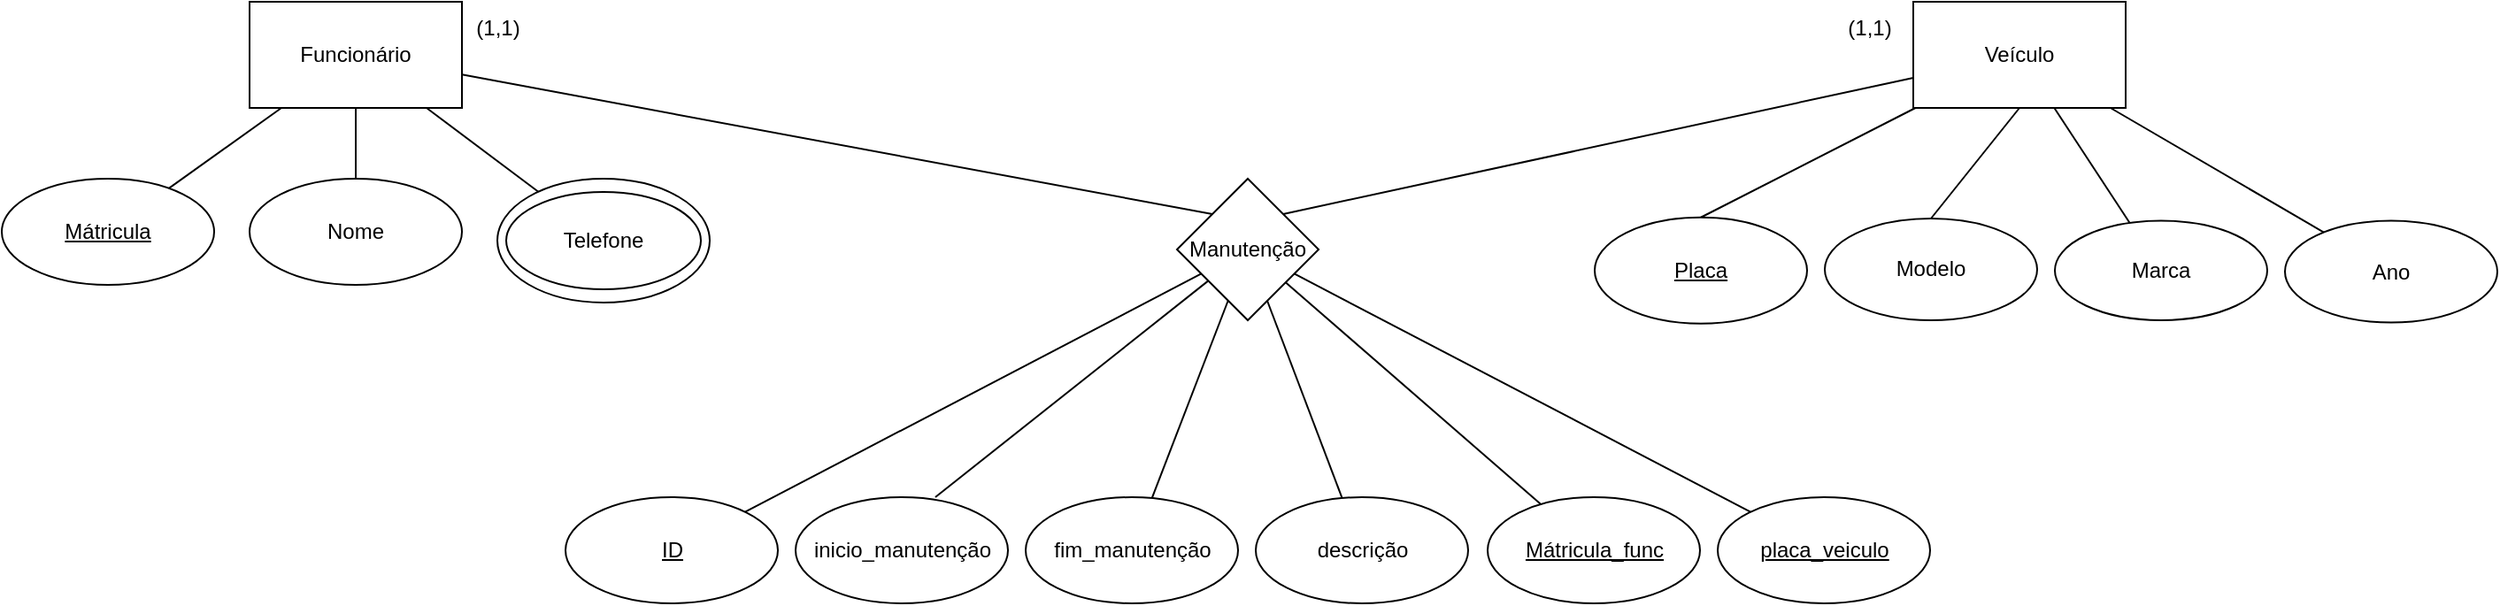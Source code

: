 <mxfile version="21.0.4" type="device"><diagram name="Página-1" id="dvdIYGRE62s8OrrNetfz"><mxGraphModel dx="2261" dy="775" grid="1" gridSize="10" guides="1" tooltips="1" connect="1" arrows="1" fold="1" page="1" pageScale="1" pageWidth="827" pageHeight="1169" math="0" shadow="0"><root><mxCell id="0"/><mxCell id="1" parent="0"/><mxCell id="iS1v26bthsygDrQifYvw-9" style="rounded=0;orthogonalLoop=1;jettySize=auto;html=1;entryX=0.5;entryY=0;entryDx=0;entryDy=0;elbow=vertical;endArrow=none;endFill=0;" parent="1" source="iS1v26bthsygDrQifYvw-1" target="iS1v26bthsygDrQifYvw-4" edge="1"><mxGeometry relative="1" as="geometry"/></mxCell><mxCell id="iS1v26bthsygDrQifYvw-10" style="rounded=0;orthogonalLoop=1;jettySize=auto;html=1;elbow=vertical;endArrow=none;endFill=0;" parent="1" source="iS1v26bthsygDrQifYvw-1" target="iS1v26bthsygDrQifYvw-2" edge="1"><mxGeometry relative="1" as="geometry"/></mxCell><mxCell id="8nPvPcbptVqhefCykBJd-1" style="rounded=0;orthogonalLoop=1;jettySize=auto;html=1;elbow=vertical;endArrow=none;endFill=0;" edge="1" parent="1" source="iS1v26bthsygDrQifYvw-1" target="iS1v26bthsygDrQifYvw-3"><mxGeometry relative="1" as="geometry"/></mxCell><mxCell id="8nPvPcbptVqhefCykBJd-13" style="rounded=0;orthogonalLoop=1;jettySize=auto;html=1;entryX=0;entryY=0;entryDx=0;entryDy=0;endArrow=none;endFill=0;" edge="1" parent="1" source="iS1v26bthsygDrQifYvw-1" target="8nPvPcbptVqhefCykBJd-3"><mxGeometry relative="1" as="geometry"/></mxCell><mxCell id="iS1v26bthsygDrQifYvw-1" value="Funcionário" style="rounded=0;whiteSpace=wrap;html=1;" parent="1" vertex="1"><mxGeometry x="-150" y="60" width="120" height="60" as="geometry"/></mxCell><mxCell id="iS1v26bthsygDrQifYvw-2" value="" style="ellipse;whiteSpace=wrap;html=1;" parent="1" vertex="1"><mxGeometry x="-10" y="160" width="120" height="70" as="geometry"/></mxCell><mxCell id="iS1v26bthsygDrQifYvw-3" value="&lt;u&gt;Mátricula&lt;/u&gt;" style="ellipse;whiteSpace=wrap;html=1;" parent="1" vertex="1"><mxGeometry x="-290" y="160" width="120" height="60" as="geometry"/></mxCell><mxCell id="iS1v26bthsygDrQifYvw-4" value="Nome" style="ellipse;whiteSpace=wrap;html=1;" parent="1" vertex="1"><mxGeometry x="-150" y="160" width="120" height="60" as="geometry"/></mxCell><mxCell id="8nPvPcbptVqhefCykBJd-2" value="Telefone" style="ellipse;whiteSpace=wrap;html=1;" vertex="1" parent="1"><mxGeometry x="-5" y="167.5" width="110" height="55" as="geometry"/></mxCell><mxCell id="8nPvPcbptVqhefCykBJd-21" style="rounded=0;orthogonalLoop=1;jettySize=auto;html=1;elbow=vertical;endArrow=none;endFill=0;" edge="1" parent="1" source="8nPvPcbptVqhefCykBJd-3" target="8nPvPcbptVqhefCykBJd-16"><mxGeometry relative="1" as="geometry"/></mxCell><mxCell id="8nPvPcbptVqhefCykBJd-22" style="rounded=0;orthogonalLoop=1;jettySize=auto;html=1;elbow=vertical;endArrow=none;endFill=0;" edge="1" parent="1" source="8nPvPcbptVqhefCykBJd-3" target="8nPvPcbptVqhefCykBJd-15"><mxGeometry relative="1" as="geometry"/></mxCell><mxCell id="8nPvPcbptVqhefCykBJd-34" style="rounded=0;orthogonalLoop=1;jettySize=auto;html=1;entryX=0.658;entryY=0;entryDx=0;entryDy=0;entryPerimeter=0;endArrow=none;endFill=0;" edge="1" parent="1" source="8nPvPcbptVqhefCykBJd-3" target="8nPvPcbptVqhefCykBJd-33"><mxGeometry relative="1" as="geometry"/></mxCell><mxCell id="8nPvPcbptVqhefCykBJd-38" style="rounded=0;orthogonalLoop=1;jettySize=auto;html=1;endArrow=none;endFill=0;" edge="1" parent="1" source="8nPvPcbptVqhefCykBJd-3" target="8nPvPcbptVqhefCykBJd-32"><mxGeometry relative="1" as="geometry"/></mxCell><mxCell id="8nPvPcbptVqhefCykBJd-39" style="rounded=0;orthogonalLoop=1;jettySize=auto;html=1;endArrow=none;endFill=0;" edge="1" parent="1" source="8nPvPcbptVqhefCykBJd-3" target="8nPvPcbptVqhefCykBJd-26"><mxGeometry relative="1" as="geometry"/></mxCell><mxCell id="8nPvPcbptVqhefCykBJd-40" style="rounded=0;orthogonalLoop=1;jettySize=auto;html=1;endArrow=none;endFill=0;" edge="1" parent="1" source="8nPvPcbptVqhefCykBJd-3" target="8nPvPcbptVqhefCykBJd-37"><mxGeometry relative="1" as="geometry"/></mxCell><mxCell id="8nPvPcbptVqhefCykBJd-3" value="Manutenção" style="rhombus;whiteSpace=wrap;html=1;" vertex="1" parent="1"><mxGeometry x="374" y="160" width="80" height="80" as="geometry"/></mxCell><mxCell id="8nPvPcbptVqhefCykBJd-14" style="rounded=0;orthogonalLoop=1;jettySize=auto;html=1;entryX=1;entryY=0;entryDx=0;entryDy=0;endArrow=none;endFill=0;" edge="1" parent="1" source="8nPvPcbptVqhefCykBJd-4" target="8nPvPcbptVqhefCykBJd-3"><mxGeometry relative="1" as="geometry"/></mxCell><mxCell id="8nPvPcbptVqhefCykBJd-30" style="rounded=0;orthogonalLoop=1;jettySize=auto;html=1;endArrow=none;endFill=0;" edge="1" parent="1" source="8nPvPcbptVqhefCykBJd-4" target="8nPvPcbptVqhefCykBJd-6"><mxGeometry relative="1" as="geometry"/></mxCell><mxCell id="8nPvPcbptVqhefCykBJd-31" style="rounded=0;orthogonalLoop=1;jettySize=auto;html=1;endArrow=none;endFill=0;" edge="1" parent="1" source="8nPvPcbptVqhefCykBJd-4" target="8nPvPcbptVqhefCykBJd-5"><mxGeometry relative="1" as="geometry"/></mxCell><mxCell id="8nPvPcbptVqhefCykBJd-4" value="Veículo" style="rounded=0;whiteSpace=wrap;html=1;" vertex="1" parent="1"><mxGeometry x="790" y="60" width="120" height="60" as="geometry"/></mxCell><mxCell id="8nPvPcbptVqhefCykBJd-5" value="Ano" style="ellipse;whiteSpace=wrap;html=1;" vertex="1" parent="1"><mxGeometry x="1000" y="183.75" width="120" height="57.5" as="geometry"/></mxCell><mxCell id="8nPvPcbptVqhefCykBJd-6" value="Marca" style="ellipse;whiteSpace=wrap;html=1;" vertex="1" parent="1"><mxGeometry x="870" y="183.75" width="120" height="56.25" as="geometry"/></mxCell><mxCell id="8nPvPcbptVqhefCykBJd-28" style="rounded=0;orthogonalLoop=1;jettySize=auto;html=1;exitX=0.5;exitY=0;exitDx=0;exitDy=0;entryX=0.5;entryY=1;entryDx=0;entryDy=0;endArrow=none;endFill=0;" edge="1" parent="1" source="8nPvPcbptVqhefCykBJd-7" target="8nPvPcbptVqhefCykBJd-4"><mxGeometry relative="1" as="geometry"/></mxCell><mxCell id="8nPvPcbptVqhefCykBJd-7" value="Modelo" style="ellipse;whiteSpace=wrap;html=1;" vertex="1" parent="1"><mxGeometry x="740" y="182.5" width="120" height="57.5" as="geometry"/></mxCell><mxCell id="8nPvPcbptVqhefCykBJd-27" style="rounded=0;orthogonalLoop=1;jettySize=auto;html=1;exitX=0.5;exitY=0;exitDx=0;exitDy=0;endArrow=none;endFill=0;" edge="1" parent="1" source="8nPvPcbptVqhefCykBJd-8" target="8nPvPcbptVqhefCykBJd-4"><mxGeometry relative="1" as="geometry"/></mxCell><mxCell id="8nPvPcbptVqhefCykBJd-8" value="&lt;u&gt;Placa&lt;/u&gt;" style="ellipse;whiteSpace=wrap;html=1;" vertex="1" parent="1"><mxGeometry x="610" y="181.88" width="120" height="60" as="geometry"/></mxCell><mxCell id="8nPvPcbptVqhefCykBJd-15" value="descrição" style="ellipse;whiteSpace=wrap;html=1;" vertex="1" parent="1"><mxGeometry x="418.5" y="340" width="120" height="60" as="geometry"/></mxCell><mxCell id="8nPvPcbptVqhefCykBJd-16" value="fim_manutenção" style="ellipse;whiteSpace=wrap;html=1;" vertex="1" parent="1"><mxGeometry x="288.5" y="340" width="120" height="60" as="geometry"/></mxCell><mxCell id="8nPvPcbptVqhefCykBJd-23" value="(1,1)" style="text;html=1;align=center;verticalAlign=middle;resizable=0;points=[];autosize=1;strokeColor=none;fillColor=none;" vertex="1" parent="1"><mxGeometry x="-35" y="60" width="50" height="30" as="geometry"/></mxCell><mxCell id="8nPvPcbptVqhefCykBJd-25" value="(1,1)" style="text;html=1;align=center;verticalAlign=middle;resizable=0;points=[];autosize=1;strokeColor=none;fillColor=none;" vertex="1" parent="1"><mxGeometry x="740" y="60" width="50" height="30" as="geometry"/></mxCell><mxCell id="8nPvPcbptVqhefCykBJd-26" value="&lt;u&gt;Mátricula_func&lt;/u&gt;" style="ellipse;whiteSpace=wrap;html=1;" vertex="1" parent="1"><mxGeometry x="549.5" y="340" width="120" height="60" as="geometry"/></mxCell><mxCell id="8nPvPcbptVqhefCykBJd-32" value="&lt;u&gt;ID&lt;/u&gt;" style="ellipse;whiteSpace=wrap;html=1;" vertex="1" parent="1"><mxGeometry x="28.5" y="340" width="120" height="60" as="geometry"/></mxCell><mxCell id="8nPvPcbptVqhefCykBJd-33" value="inicio_manutenção" style="ellipse;whiteSpace=wrap;html=1;" vertex="1" parent="1"><mxGeometry x="158.5" y="340" width="120" height="60" as="geometry"/></mxCell><mxCell id="8nPvPcbptVqhefCykBJd-37" value="&lt;u&gt;placa_veiculo&lt;/u&gt;" style="ellipse;whiteSpace=wrap;html=1;" vertex="1" parent="1"><mxGeometry x="679.5" y="340" width="120" height="60" as="geometry"/></mxCell></root></mxGraphModel></diagram></mxfile>